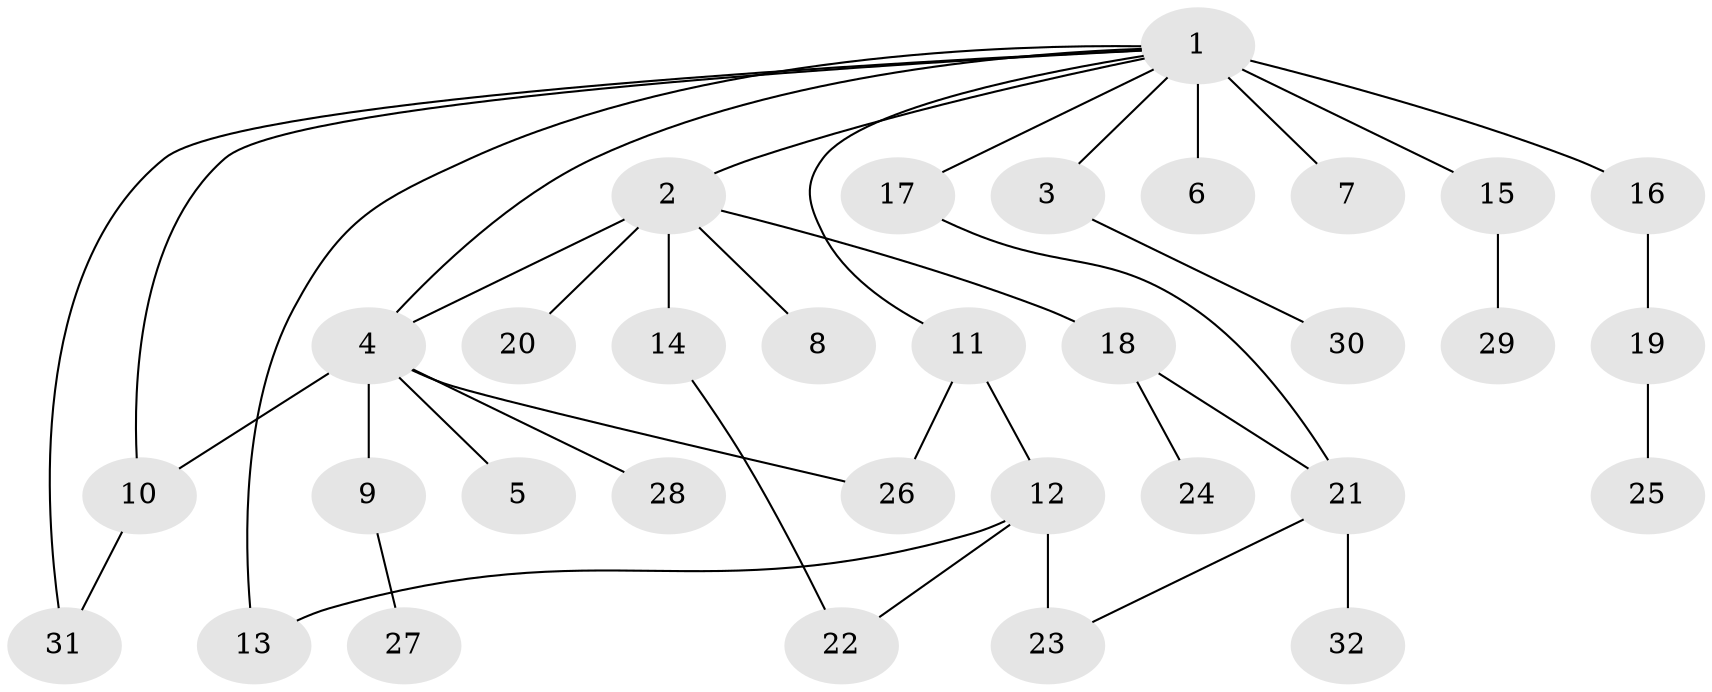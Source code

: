 // original degree distribution, {22: 0.009615384615384616, 10: 0.009615384615384616, 3: 0.09615384615384616, 16: 0.009615384615384616, 2: 0.14423076923076922, 1: 0.625, 4: 0.057692307692307696, 7: 0.009615384615384616, 6: 0.019230769230769232, 5: 0.019230769230769232}
// Generated by graph-tools (version 1.1) at 2025/50/03/04/25 22:50:28]
// undirected, 32 vertices, 39 edges
graph export_dot {
  node [color=gray90,style=filled];
  1;
  2;
  3;
  4;
  5;
  6;
  7;
  8;
  9;
  10;
  11;
  12;
  13;
  14;
  15;
  16;
  17;
  18;
  19;
  20;
  21;
  22;
  23;
  24;
  25;
  26;
  27;
  28;
  29;
  30;
  31;
  32;
  1 -- 2 [weight=1.0];
  1 -- 3 [weight=1.0];
  1 -- 4 [weight=1.0];
  1 -- 6 [weight=8.0];
  1 -- 7 [weight=1.0];
  1 -- 10 [weight=1.0];
  1 -- 11 [weight=1.0];
  1 -- 13 [weight=1.0];
  1 -- 15 [weight=1.0];
  1 -- 16 [weight=1.0];
  1 -- 17 [weight=1.0];
  1 -- 31 [weight=1.0];
  2 -- 4 [weight=1.0];
  2 -- 8 [weight=1.0];
  2 -- 14 [weight=1.0];
  2 -- 18 [weight=1.0];
  2 -- 20 [weight=1.0];
  3 -- 30 [weight=1.0];
  4 -- 5 [weight=1.0];
  4 -- 9 [weight=1.0];
  4 -- 10 [weight=8.0];
  4 -- 26 [weight=2.0];
  4 -- 28 [weight=1.0];
  9 -- 27 [weight=1.0];
  10 -- 31 [weight=1.0];
  11 -- 12 [weight=1.0];
  11 -- 26 [weight=1.0];
  12 -- 13 [weight=1.0];
  12 -- 22 [weight=1.0];
  12 -- 23 [weight=3.0];
  14 -- 22 [weight=1.0];
  15 -- 29 [weight=1.0];
  16 -- 19 [weight=1.0];
  17 -- 21 [weight=1.0];
  18 -- 21 [weight=1.0];
  18 -- 24 [weight=1.0];
  19 -- 25 [weight=1.0];
  21 -- 23 [weight=1.0];
  21 -- 32 [weight=1.0];
}
